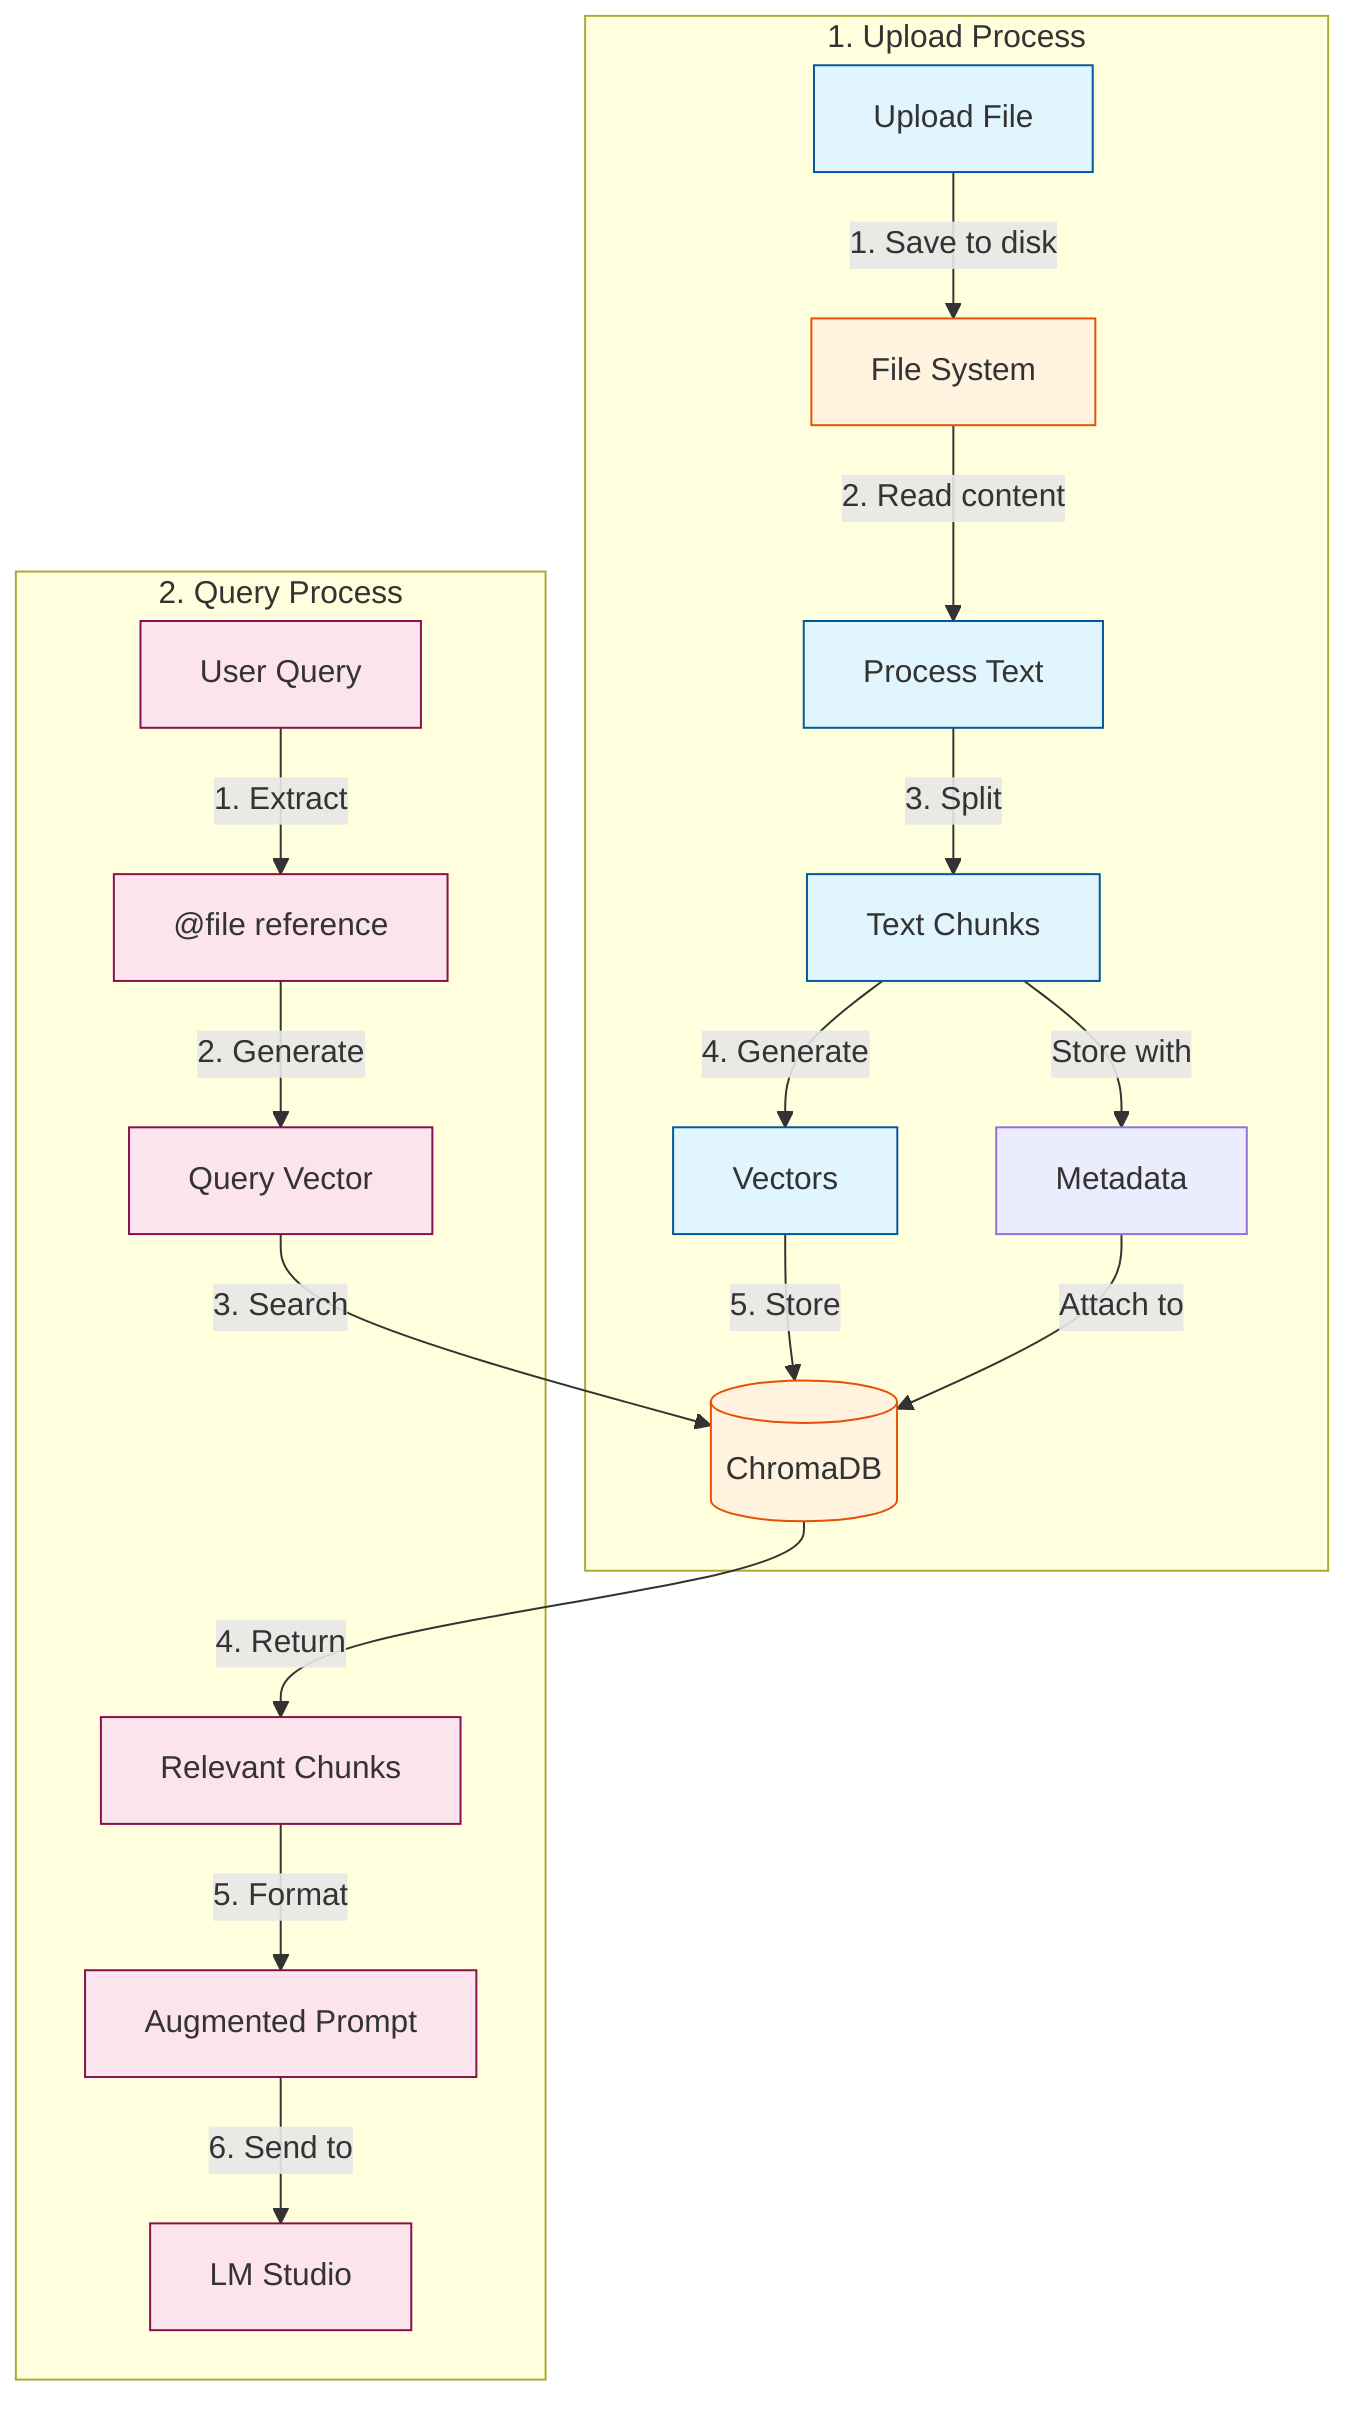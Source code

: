 flowchart TB
    subgraph "1. Upload Process"
        U[Upload File] --> |1. Save to disk| F[File System]
        F --> |2. Read content| P[Process Text]
        P --> |3. Split| C[Text Chunks]
        C --> |4. Generate| V[Vectors]
        V --> |5. Store| DB[(ChromaDB)]
        
        %% Metadata Flow
        C --> |Store with| M[Metadata]
        M --> |Attach to| DB
    end

    subgraph "2. Query Process"
        Q[User Query] --> |1. Extract| R["@file reference"]
        R --> |2. Generate| QV[Query Vector]
        QV --> |3. Search| DB
        DB --> |4. Return| RC[Relevant Chunks]
        RC --> |5. Format| AP[Augmented Prompt]
        AP --> |6. Send to| LM[LM Studio]
    end

    %% Additional Info
    classDef process fill:#e1f5fe,stroke:#01579b
    classDef storage fill:#fff3e0,stroke:#e65100
    classDef query fill:#fce4ec,stroke:#880e4f

    class U,P,C,V process
    class F,DB storage
    class Q,R,QV,RC,AP,LM query